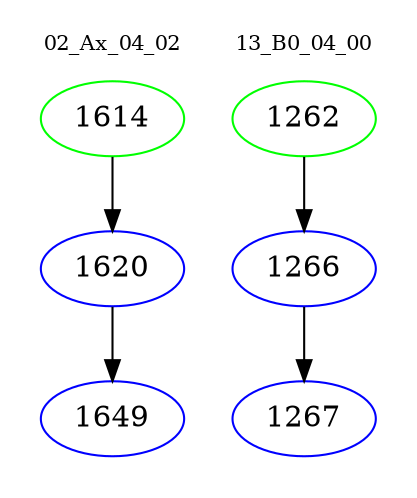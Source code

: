 digraph{
subgraph cluster_0 {
color = white
label = "02_Ax_04_02";
fontsize=10;
T0_1614 [label="1614", color="green"]
T0_1614 -> T0_1620 [color="black"]
T0_1620 [label="1620", color="blue"]
T0_1620 -> T0_1649 [color="black"]
T0_1649 [label="1649", color="blue"]
}
subgraph cluster_1 {
color = white
label = "13_B0_04_00";
fontsize=10;
T1_1262 [label="1262", color="green"]
T1_1262 -> T1_1266 [color="black"]
T1_1266 [label="1266", color="blue"]
T1_1266 -> T1_1267 [color="black"]
T1_1267 [label="1267", color="blue"]
}
}
